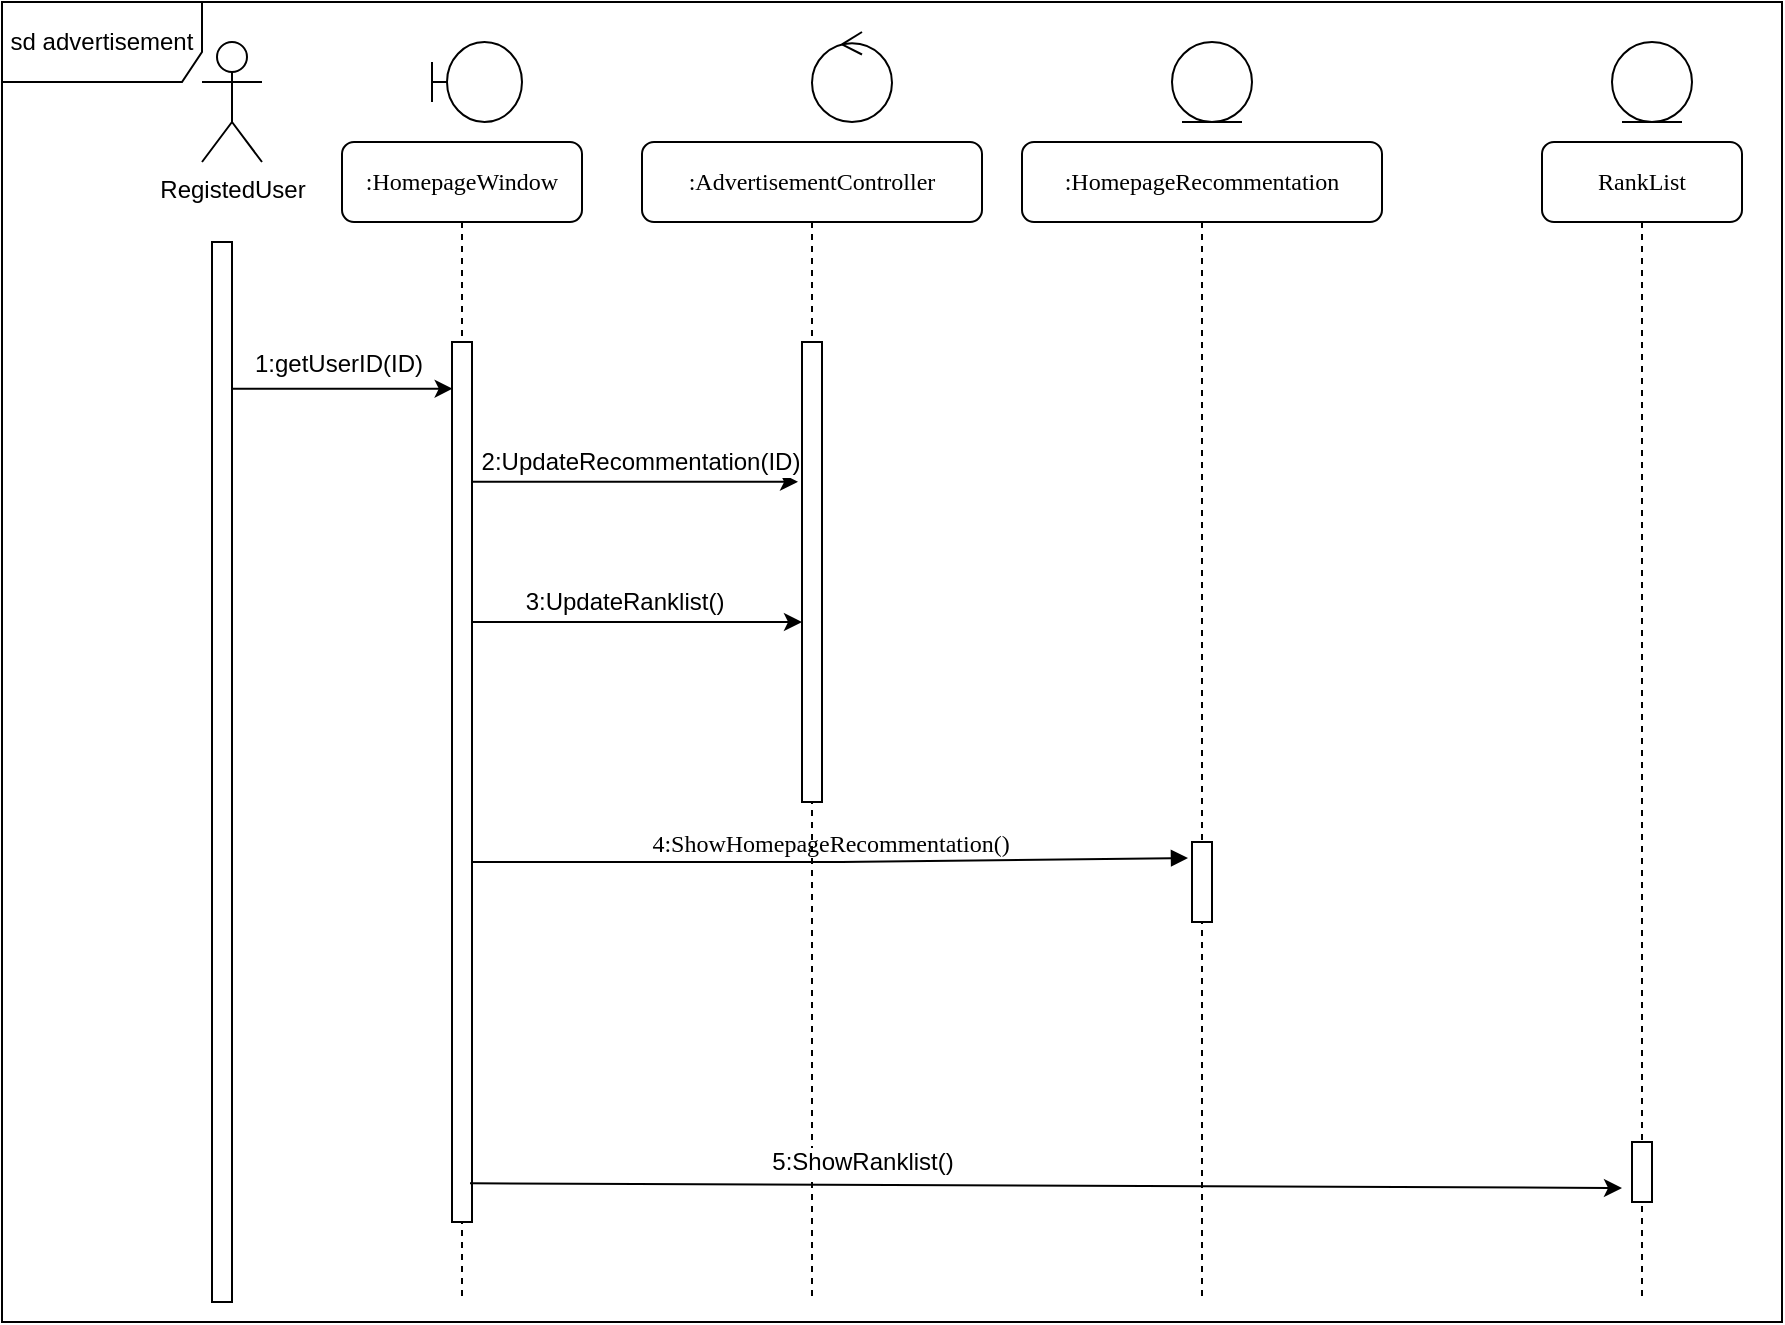 <mxfile version="10.6.9" type="device"><diagram name="Page-1" id="13e1069c-82ec-6db2-03f1-153e76fe0fe0"><mxGraphModel dx="1840" dy="409" grid="1" gridSize="10" guides="1" tooltips="1" connect="1" arrows="1" fold="1" page="1" pageScale="1" pageWidth="1100" pageHeight="850" background="#ffffff" math="0" shadow="0"><root><mxCell id="0"/><mxCell id="1" parent="0"/><mxCell id="7baba1c4bc27f4b0-2" value=":AdvertisementController" style="shape=umlLifeline;perimeter=lifelinePerimeter;whiteSpace=wrap;html=1;container=1;collapsible=0;recursiveResize=0;outlineConnect=0;rounded=1;shadow=0;comic=0;labelBackgroundColor=none;strokeColor=#000000;strokeWidth=1;fillColor=#FFFFFF;fontFamily=Verdana;fontSize=12;fontColor=#000000;align=center;" parent="1" vertex="1"><mxGeometry x="210" y="80" width="170" height="580" as="geometry"/></mxCell><mxCell id="7baba1c4bc27f4b0-10" value="" style="html=1;points=[];perimeter=orthogonalPerimeter;rounded=0;shadow=0;comic=0;labelBackgroundColor=none;strokeColor=#000000;strokeWidth=1;fillColor=#FFFFFF;fontFamily=Verdana;fontSize=12;fontColor=#000000;align=center;" parent="7baba1c4bc27f4b0-2" vertex="1"><mxGeometry x="80" y="100" width="10" height="230" as="geometry"/></mxCell><mxCell id="7baba1c4bc27f4b0-3" value=":HomepageRecommentation" style="shape=umlLifeline;perimeter=lifelinePerimeter;whiteSpace=wrap;html=1;container=1;collapsible=0;recursiveResize=0;outlineConnect=0;rounded=1;shadow=0;comic=0;labelBackgroundColor=none;strokeColor=#000000;strokeWidth=1;fillColor=#FFFFFF;fontFamily=Verdana;fontSize=12;fontColor=#000000;align=center;" parent="1" vertex="1"><mxGeometry x="400" y="80" width="180" height="580" as="geometry"/></mxCell><mxCell id="7baba1c4bc27f4b0-22" value="" style="html=1;points=[];perimeter=orthogonalPerimeter;rounded=0;shadow=0;comic=0;labelBackgroundColor=none;strokeColor=#000000;strokeWidth=1;fillColor=#FFFFFF;fontFamily=Verdana;fontSize=12;fontColor=#000000;align=center;" parent="7baba1c4bc27f4b0-3" vertex="1"><mxGeometry x="85" y="350" width="10" height="40" as="geometry"/></mxCell><mxCell id="7baba1c4bc27f4b0-8" value=":HomepageWindow" style="shape=umlLifeline;perimeter=lifelinePerimeter;whiteSpace=wrap;html=1;container=1;collapsible=0;recursiveResize=0;outlineConnect=0;rounded=1;shadow=0;comic=0;labelBackgroundColor=none;strokeColor=#000000;strokeWidth=1;fillColor=#FFFFFF;fontFamily=Verdana;fontSize=12;fontColor=#000000;align=center;" parent="1" vertex="1"><mxGeometry x="60" y="80" width="120" height="580" as="geometry"/></mxCell><mxCell id="7baba1c4bc27f4b0-9" value="" style="html=1;points=[];perimeter=orthogonalPerimeter;rounded=0;shadow=0;comic=0;labelBackgroundColor=none;strokeColor=#000000;strokeWidth=1;fillColor=#FFFFFF;fontFamily=Verdana;fontSize=12;fontColor=#000000;align=center;" parent="7baba1c4bc27f4b0-8" vertex="1"><mxGeometry x="55" y="100" width="10" height="440" as="geometry"/></mxCell><mxCell id="7baba1c4bc27f4b0-23" value="4:ShowHomepageRecommentation()" style="html=1;verticalAlign=bottom;endArrow=block;labelBackgroundColor=none;fontFamily=Verdana;fontSize=12;" parent="1" source="7baba1c4bc27f4b0-9" edge="1"><mxGeometry relative="1" as="geometry"><mxPoint x="510" y="420" as="sourcePoint"/><mxPoint x="483" y="438" as="targetPoint"/><Array as="points"><mxPoint x="310" y="440"/></Array></mxGeometry></mxCell><mxCell id="pIt6FFgRX8au7sAwkLHP-1" value="" style="shape=umlBoundary;whiteSpace=wrap;html=1;" vertex="1" parent="1"><mxGeometry x="105" y="30" width="45" height="40" as="geometry"/></mxCell><mxCell id="pIt6FFgRX8au7sAwkLHP-2" value="" style="ellipse;shape=umlControl;whiteSpace=wrap;html=1;" vertex="1" parent="1"><mxGeometry x="295" y="25" width="40" height="45" as="geometry"/></mxCell><mxCell id="7baba1c4bc27f4b0-5" value="RankList" style="shape=umlLifeline;perimeter=lifelinePerimeter;whiteSpace=wrap;html=1;container=1;collapsible=0;recursiveResize=0;outlineConnect=0;rounded=1;shadow=0;comic=0;labelBackgroundColor=none;strokeColor=#000000;strokeWidth=1;fillColor=#FFFFFF;fontFamily=Verdana;fontSize=12;fontColor=#000000;align=center;" parent="1" vertex="1"><mxGeometry x="660" y="80" width="100" height="580" as="geometry"/></mxCell><mxCell id="7baba1c4bc27f4b0-28" value="" style="html=1;points=[];perimeter=orthogonalPerimeter;rounded=0;shadow=0;comic=0;labelBackgroundColor=none;strokeColor=#000000;strokeWidth=1;fillColor=#FFFFFF;fontFamily=Verdana;fontSize=12;fontColor=#000000;align=center;" parent="7baba1c4bc27f4b0-5" vertex="1"><mxGeometry x="45" y="500" width="10" height="30" as="geometry"/></mxCell><mxCell id="pIt6FFgRX8au7sAwkLHP-3" value="RegistedUser" style="shape=umlActor;verticalLabelPosition=bottom;labelBackgroundColor=#ffffff;verticalAlign=top;html=1;" vertex="1" parent="1"><mxGeometry x="-10" y="30" width="30" height="60" as="geometry"/></mxCell><mxCell id="pIt6FFgRX8au7sAwkLHP-7" style="rounded=0;orthogonalLoop=1;jettySize=auto;html=1;entryX=0.033;entryY=0.053;entryDx=0;entryDy=0;entryPerimeter=0;" edge="1" parent="1" source="pIt6FFgRX8au7sAwkLHP-4" target="7baba1c4bc27f4b0-9"><mxGeometry relative="1" as="geometry"/></mxCell><mxCell id="pIt6FFgRX8au7sAwkLHP-8" value="1:getUserID(ID)" style="text;html=1;resizable=0;points=[];align=center;verticalAlign=middle;labelBackgroundColor=#ffffff;" vertex="1" connectable="0" parent="pIt6FFgRX8au7sAwkLHP-7"><mxGeometry x="0.195" y="-1" relative="1" as="geometry"><mxPoint x="-13" y="-14" as="offset"/></mxGeometry></mxCell><mxCell id="pIt6FFgRX8au7sAwkLHP-4" value="" style="html=1;points=[];perimeter=orthogonalPerimeter;" vertex="1" parent="1"><mxGeometry x="-5" y="130" width="10" height="530" as="geometry"/></mxCell><mxCell id="pIt6FFgRX8au7sAwkLHP-5" value="" style="ellipse;shape=umlEntity;whiteSpace=wrap;html=1;" vertex="1" parent="1"><mxGeometry x="475" y="30" width="40" height="40" as="geometry"/></mxCell><mxCell id="pIt6FFgRX8au7sAwkLHP-6" value="" style="ellipse;shape=umlEntity;whiteSpace=wrap;html=1;" vertex="1" parent="1"><mxGeometry x="695" y="30" width="40" height="40" as="geometry"/></mxCell><mxCell id="pIt6FFgRX8au7sAwkLHP-9" style="edgeStyle=none;rounded=0;orthogonalLoop=1;jettySize=auto;html=1;" edge="1" parent="1"><mxGeometry relative="1" as="geometry"><mxPoint x="125" y="320" as="sourcePoint"/><mxPoint x="290" y="320" as="targetPoint"/></mxGeometry></mxCell><mxCell id="pIt6FFgRX8au7sAwkLHP-12" value="3:UpdateRanklist()" style="text;html=1;resizable=0;points=[];align=center;verticalAlign=middle;labelBackgroundColor=#ffffff;" vertex="1" connectable="0" parent="pIt6FFgRX8au7sAwkLHP-9"><mxGeometry x="0.289" y="3" relative="1" as="geometry"><mxPoint x="-31" y="-7" as="offset"/></mxGeometry></mxCell><mxCell id="pIt6FFgRX8au7sAwkLHP-10" style="edgeStyle=none;rounded=0;orthogonalLoop=1;jettySize=auto;html=1;entryX=-0.2;entryY=0.304;entryDx=0;entryDy=0;entryPerimeter=0;" edge="1" parent="1" source="7baba1c4bc27f4b0-9" target="7baba1c4bc27f4b0-10"><mxGeometry relative="1" as="geometry"/></mxCell><mxCell id="pIt6FFgRX8au7sAwkLHP-11" value="2:UpdateRecommentation(ID)" style="text;html=1;resizable=0;points=[];align=center;verticalAlign=middle;labelBackgroundColor=#ffffff;" vertex="1" connectable="0" parent="pIt6FFgRX8au7sAwkLHP-10"><mxGeometry x="0.114" y="1" relative="1" as="geometry"><mxPoint x="-7.5" y="-9" as="offset"/></mxGeometry></mxCell><mxCell id="pIt6FFgRX8au7sAwkLHP-15" style="edgeStyle=none;rounded=0;orthogonalLoop=1;jettySize=auto;html=1;exitX=0.9;exitY=0.956;exitDx=0;exitDy=0;exitPerimeter=0;" edge="1" parent="1" source="7baba1c4bc27f4b0-9"><mxGeometry relative="1" as="geometry"><mxPoint x="700" y="603" as="targetPoint"/></mxGeometry></mxCell><mxCell id="pIt6FFgRX8au7sAwkLHP-16" value="5:ShowRanklist()" style="text;html=1;resizable=0;points=[];align=center;verticalAlign=middle;labelBackgroundColor=#ffffff;" vertex="1" connectable="0" parent="pIt6FFgRX8au7sAwkLHP-15"><mxGeometry x="-0.316" y="3" relative="1" as="geometry"><mxPoint x="-1" y="-8.5" as="offset"/></mxGeometry></mxCell><mxCell id="pIt6FFgRX8au7sAwkLHP-18" value="sd advertisement" style="shape=umlFrame;whiteSpace=wrap;html=1;width=100;height=40;" vertex="1" parent="1"><mxGeometry x="-110" y="10" width="890" height="660" as="geometry"/></mxCell></root></mxGraphModel></diagram></mxfile>